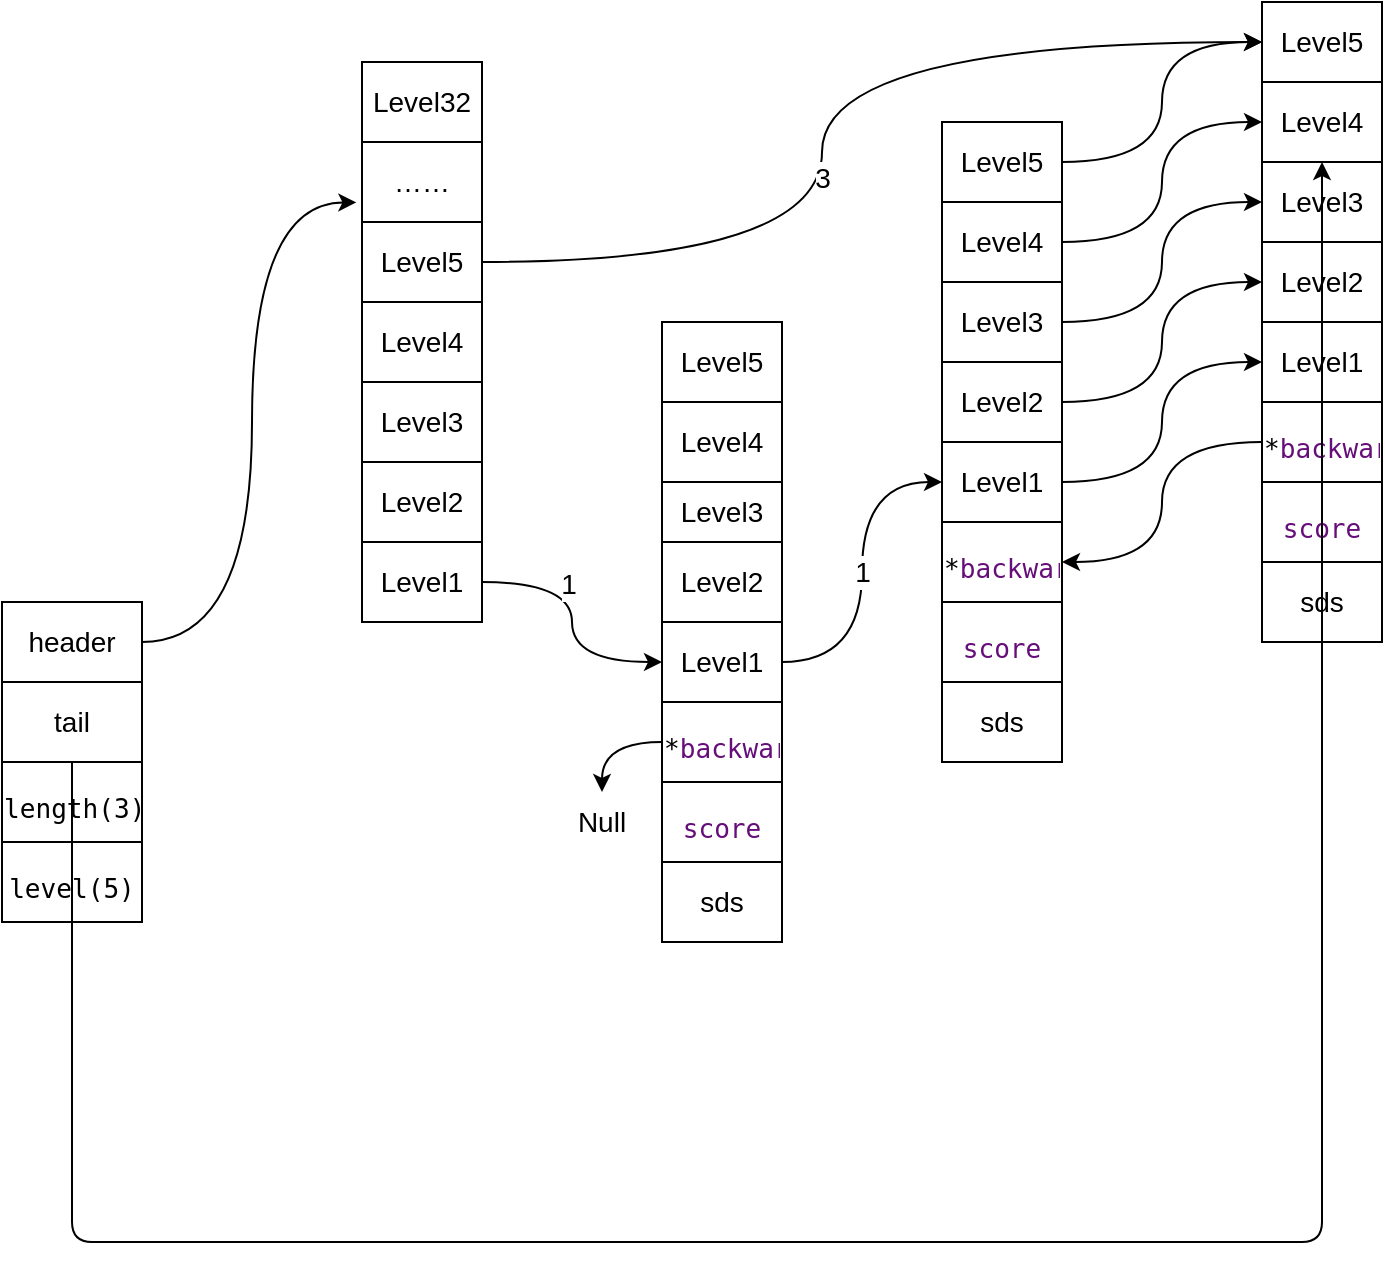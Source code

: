 <mxfile version="19.0.1" type="github">
  <diagram id="4bk-3TSJw1YxWKOTM-wk" name="第 1 页">
    <mxGraphModel dx="1038" dy="20579" grid="1" gridSize="10" guides="1" tooltips="1" connect="1" arrows="1" fold="1" page="1" pageScale="1" pageWidth="20000" pageHeight="20000" math="0" shadow="0">
      <root>
        <mxCell id="0" />
        <mxCell id="1" parent="0" />
        <mxCell id="xa0LcUNzNGY0evP8suMF-112" value="" style="shape=table;startSize=0;container=1;collapsible=0;childLayout=tableLayout;fontSize=14;fontColor=#000000;" vertex="1" parent="1">
          <mxGeometry x="60" y="150" width="70" height="160" as="geometry" />
        </mxCell>
        <mxCell id="xa0LcUNzNGY0evP8suMF-113" value="" style="shape=tableRow;horizontal=0;startSize=0;swimlaneHead=0;swimlaneBody=0;top=0;left=0;bottom=0;right=0;collapsible=0;dropTarget=0;fillColor=none;points=[[0,0.5],[1,0.5]];portConstraint=eastwest;dashed=1;fontSize=14;fontColor=#000000;" vertex="1" parent="xa0LcUNzNGY0evP8suMF-112">
          <mxGeometry width="70" height="40" as="geometry" />
        </mxCell>
        <mxCell id="xa0LcUNzNGY0evP8suMF-114" value="header" style="shape=partialRectangle;html=1;whiteSpace=wrap;connectable=0;overflow=hidden;fillColor=none;top=0;left=0;bottom=0;right=0;pointerEvents=1;dashed=1;fontSize=14;fontColor=#000000;" vertex="1" parent="xa0LcUNzNGY0evP8suMF-113">
          <mxGeometry width="70" height="40" as="geometry">
            <mxRectangle width="70" height="40" as="alternateBounds" />
          </mxGeometry>
        </mxCell>
        <mxCell id="xa0LcUNzNGY0evP8suMF-115" value="" style="shape=tableRow;horizontal=0;startSize=0;swimlaneHead=0;swimlaneBody=0;top=0;left=0;bottom=0;right=0;collapsible=0;dropTarget=0;fillColor=none;points=[[0,0.5],[1,0.5]];portConstraint=eastwest;dashed=1;fontSize=14;fontColor=#000000;" vertex="1" parent="xa0LcUNzNGY0evP8suMF-112">
          <mxGeometry y="40" width="70" height="40" as="geometry" />
        </mxCell>
        <mxCell id="xa0LcUNzNGY0evP8suMF-116" value="tail" style="shape=partialRectangle;html=1;whiteSpace=wrap;connectable=0;overflow=hidden;fillColor=none;top=0;left=0;bottom=0;right=0;pointerEvents=1;dashed=1;fontSize=14;fontColor=#000000;" vertex="1" parent="xa0LcUNzNGY0evP8suMF-115">
          <mxGeometry width="70" height="40" as="geometry">
            <mxRectangle width="70" height="40" as="alternateBounds" />
          </mxGeometry>
        </mxCell>
        <mxCell id="xa0LcUNzNGY0evP8suMF-117" value="" style="shape=tableRow;horizontal=0;startSize=0;swimlaneHead=0;swimlaneBody=0;top=0;left=0;bottom=0;right=0;collapsible=0;dropTarget=0;fillColor=none;points=[[0,0.5],[1,0.5]];portConstraint=eastwest;dashed=1;fontSize=14;fontColor=#000000;" vertex="1" parent="xa0LcUNzNGY0evP8suMF-112">
          <mxGeometry y="80" width="70" height="40" as="geometry" />
        </mxCell>
        <mxCell id="xa0LcUNzNGY0evP8suMF-118" value="&lt;pre style=&quot;background-color: rgb(255, 255, 255); font-family: &amp;quot;JetBrains Mono&amp;quot;, monospace; font-size: 9.8pt;&quot;&gt;length(3)&lt;/pre&gt;" style="shape=partialRectangle;html=1;whiteSpace=wrap;connectable=0;overflow=hidden;fillColor=none;top=0;left=0;bottom=0;right=0;pointerEvents=1;dashed=1;fontSize=14;fontColor=#000000;" vertex="1" parent="xa0LcUNzNGY0evP8suMF-117">
          <mxGeometry width="70" height="40" as="geometry">
            <mxRectangle width="70" height="40" as="alternateBounds" />
          </mxGeometry>
        </mxCell>
        <mxCell id="xa0LcUNzNGY0evP8suMF-119" value="" style="shape=tableRow;horizontal=0;startSize=0;swimlaneHead=0;swimlaneBody=0;top=0;left=0;bottom=0;right=0;collapsible=0;dropTarget=0;fillColor=none;points=[[0,0.5],[1,0.5]];portConstraint=eastwest;dashed=1;fontSize=14;fontColor=#000000;" vertex="1" parent="xa0LcUNzNGY0evP8suMF-112">
          <mxGeometry y="120" width="70" height="40" as="geometry" />
        </mxCell>
        <mxCell id="xa0LcUNzNGY0evP8suMF-120" value="&lt;pre style=&quot;background-color: rgb(255, 255, 255); font-family: &amp;quot;JetBrains Mono&amp;quot;, monospace; font-size: 9.8pt;&quot;&gt;level(5)&lt;/pre&gt;" style="shape=partialRectangle;html=1;whiteSpace=wrap;connectable=0;overflow=hidden;fillColor=none;top=0;left=0;bottom=0;right=0;pointerEvents=1;dashed=1;fontSize=14;fontColor=#000000;" vertex="1" parent="xa0LcUNzNGY0evP8suMF-119">
          <mxGeometry width="70" height="40" as="geometry">
            <mxRectangle width="70" height="40" as="alternateBounds" />
          </mxGeometry>
        </mxCell>
        <mxCell id="xa0LcUNzNGY0evP8suMF-121" value="" style="shape=table;startSize=0;container=1;collapsible=0;childLayout=tableLayout;fontSize=14;fontColor=#000000;" vertex="1" parent="1">
          <mxGeometry x="240" y="-120" width="60" height="280" as="geometry" />
        </mxCell>
        <mxCell id="xa0LcUNzNGY0evP8suMF-122" value="" style="shape=tableRow;horizontal=0;startSize=0;swimlaneHead=0;swimlaneBody=0;top=0;left=0;bottom=0;right=0;collapsible=0;dropTarget=0;fillColor=none;points=[[0,0.5],[1,0.5]];portConstraint=eastwest;fontSize=14;fontColor=#000000;" vertex="1" parent="xa0LcUNzNGY0evP8suMF-121">
          <mxGeometry width="60" height="40" as="geometry" />
        </mxCell>
        <mxCell id="xa0LcUNzNGY0evP8suMF-123" value="Level32" style="shape=partialRectangle;html=1;whiteSpace=wrap;connectable=0;overflow=hidden;fillColor=none;top=0;left=0;bottom=0;right=0;pointerEvents=1;fontSize=14;fontColor=#000000;" vertex="1" parent="xa0LcUNzNGY0evP8suMF-122">
          <mxGeometry width="60" height="40" as="geometry">
            <mxRectangle width="60" height="40" as="alternateBounds" />
          </mxGeometry>
        </mxCell>
        <mxCell id="xa0LcUNzNGY0evP8suMF-124" value="" style="shape=tableRow;horizontal=0;startSize=0;swimlaneHead=0;swimlaneBody=0;top=0;left=0;bottom=0;right=0;collapsible=0;dropTarget=0;fillColor=none;points=[[0,0.5],[1,0.5]];portConstraint=eastwest;fontSize=14;fontColor=#000000;" vertex="1" parent="xa0LcUNzNGY0evP8suMF-121">
          <mxGeometry y="40" width="60" height="40" as="geometry" />
        </mxCell>
        <mxCell id="xa0LcUNzNGY0evP8suMF-125" value="……" style="shape=partialRectangle;html=1;whiteSpace=wrap;connectable=0;overflow=hidden;fillColor=none;top=0;left=0;bottom=0;right=0;pointerEvents=1;fontSize=14;fontColor=#000000;" vertex="1" parent="xa0LcUNzNGY0evP8suMF-124">
          <mxGeometry width="60" height="40" as="geometry">
            <mxRectangle width="60" height="40" as="alternateBounds" />
          </mxGeometry>
        </mxCell>
        <mxCell id="xa0LcUNzNGY0evP8suMF-126" value="" style="shape=tableRow;horizontal=0;startSize=0;swimlaneHead=0;swimlaneBody=0;top=0;left=0;bottom=0;right=0;collapsible=0;dropTarget=0;fillColor=none;points=[[0,0.5],[1,0.5]];portConstraint=eastwest;fontSize=14;fontColor=#000000;" vertex="1" parent="xa0LcUNzNGY0evP8suMF-121">
          <mxGeometry y="80" width="60" height="40" as="geometry" />
        </mxCell>
        <mxCell id="xa0LcUNzNGY0evP8suMF-127" value="&lt;span style=&quot;&quot;&gt;Level5&lt;/span&gt;" style="shape=partialRectangle;html=1;whiteSpace=wrap;connectable=0;overflow=hidden;fillColor=none;top=0;left=0;bottom=0;right=0;pointerEvents=1;fontSize=14;fontColor=#000000;" vertex="1" parent="xa0LcUNzNGY0evP8suMF-126">
          <mxGeometry width="60" height="40" as="geometry">
            <mxRectangle width="60" height="40" as="alternateBounds" />
          </mxGeometry>
        </mxCell>
        <mxCell id="xa0LcUNzNGY0evP8suMF-128" value="" style="shape=tableRow;horizontal=0;startSize=0;swimlaneHead=0;swimlaneBody=0;top=0;left=0;bottom=0;right=0;collapsible=0;dropTarget=0;fillColor=none;points=[[0,0.5],[1,0.5]];portConstraint=eastwest;fontSize=14;fontColor=#000000;" vertex="1" parent="xa0LcUNzNGY0evP8suMF-121">
          <mxGeometry y="120" width="60" height="40" as="geometry" />
        </mxCell>
        <mxCell id="xa0LcUNzNGY0evP8suMF-129" value="Level4" style="shape=partialRectangle;html=1;whiteSpace=wrap;connectable=0;overflow=hidden;fillColor=none;top=0;left=0;bottom=0;right=0;pointerEvents=1;fontSize=14;fontColor=#000000;" vertex="1" parent="xa0LcUNzNGY0evP8suMF-128">
          <mxGeometry width="60" height="40" as="geometry">
            <mxRectangle width="60" height="40" as="alternateBounds" />
          </mxGeometry>
        </mxCell>
        <mxCell id="xa0LcUNzNGY0evP8suMF-130" value="" style="shape=tableRow;horizontal=0;startSize=0;swimlaneHead=0;swimlaneBody=0;top=0;left=0;bottom=0;right=0;collapsible=0;dropTarget=0;fillColor=none;points=[[0,0.5],[1,0.5]];portConstraint=eastwest;fontSize=14;fontColor=#000000;" vertex="1" parent="xa0LcUNzNGY0evP8suMF-121">
          <mxGeometry y="160" width="60" height="40" as="geometry" />
        </mxCell>
        <mxCell id="xa0LcUNzNGY0evP8suMF-131" value="Level3" style="shape=partialRectangle;html=1;whiteSpace=wrap;connectable=0;overflow=hidden;fillColor=none;top=0;left=0;bottom=0;right=0;pointerEvents=1;fontSize=14;fontColor=#000000;" vertex="1" parent="xa0LcUNzNGY0evP8suMF-130">
          <mxGeometry width="60" height="40" as="geometry">
            <mxRectangle width="60" height="40" as="alternateBounds" />
          </mxGeometry>
        </mxCell>
        <mxCell id="xa0LcUNzNGY0evP8suMF-132" value="" style="shape=tableRow;horizontal=0;startSize=0;swimlaneHead=0;swimlaneBody=0;top=0;left=0;bottom=0;right=0;collapsible=0;dropTarget=0;fillColor=none;points=[[0,0.5],[1,0.5]];portConstraint=eastwest;fontSize=14;fontColor=#000000;" vertex="1" parent="xa0LcUNzNGY0evP8suMF-121">
          <mxGeometry y="200" width="60" height="40" as="geometry" />
        </mxCell>
        <mxCell id="xa0LcUNzNGY0evP8suMF-133" value="Level2" style="shape=partialRectangle;html=1;whiteSpace=wrap;connectable=0;overflow=hidden;fillColor=none;top=0;left=0;bottom=0;right=0;pointerEvents=1;fontSize=14;fontColor=#000000;" vertex="1" parent="xa0LcUNzNGY0evP8suMF-132">
          <mxGeometry width="60" height="40" as="geometry">
            <mxRectangle width="60" height="40" as="alternateBounds" />
          </mxGeometry>
        </mxCell>
        <mxCell id="xa0LcUNzNGY0evP8suMF-134" value="" style="shape=tableRow;horizontal=0;startSize=0;swimlaneHead=0;swimlaneBody=0;top=0;left=0;bottom=0;right=0;collapsible=0;dropTarget=0;fillColor=none;points=[[0,0.5],[1,0.5]];portConstraint=eastwest;fontSize=14;fontColor=#000000;" vertex="1" parent="xa0LcUNzNGY0evP8suMF-121">
          <mxGeometry y="240" width="60" height="40" as="geometry" />
        </mxCell>
        <mxCell id="xa0LcUNzNGY0evP8suMF-135" value="Level1" style="shape=partialRectangle;html=1;whiteSpace=wrap;connectable=0;overflow=hidden;fillColor=none;top=0;left=0;bottom=0;right=0;pointerEvents=1;fontSize=14;fontColor=#000000;" vertex="1" parent="xa0LcUNzNGY0evP8suMF-134">
          <mxGeometry width="60" height="40" as="geometry">
            <mxRectangle width="60" height="40" as="alternateBounds" />
          </mxGeometry>
        </mxCell>
        <mxCell id="xa0LcUNzNGY0evP8suMF-196" value="" style="shape=table;startSize=0;container=1;collapsible=0;childLayout=tableLayout;fontSize=14;fontColor=#000000;" vertex="1" parent="1">
          <mxGeometry x="390" y="10" width="60" height="310" as="geometry" />
        </mxCell>
        <mxCell id="xa0LcUNzNGY0evP8suMF-201" value="" style="shape=tableRow;horizontal=0;startSize=0;swimlaneHead=0;swimlaneBody=0;top=0;left=0;bottom=0;right=0;collapsible=0;dropTarget=0;fillColor=none;points=[[0,0.5],[1,0.5]];portConstraint=eastwest;fontSize=14;fontColor=#000000;" vertex="1" parent="xa0LcUNzNGY0evP8suMF-196">
          <mxGeometry width="60" height="40" as="geometry" />
        </mxCell>
        <mxCell id="xa0LcUNzNGY0evP8suMF-202" value="&lt;span style=&quot;&quot;&gt;Level5&lt;/span&gt;" style="shape=partialRectangle;html=1;whiteSpace=wrap;connectable=0;overflow=hidden;fillColor=none;top=0;left=0;bottom=0;right=0;pointerEvents=1;fontSize=14;fontColor=#000000;" vertex="1" parent="xa0LcUNzNGY0evP8suMF-201">
          <mxGeometry width="60" height="40" as="geometry">
            <mxRectangle width="60" height="40" as="alternateBounds" />
          </mxGeometry>
        </mxCell>
        <mxCell id="xa0LcUNzNGY0evP8suMF-203" value="" style="shape=tableRow;horizontal=0;startSize=0;swimlaneHead=0;swimlaneBody=0;top=0;left=0;bottom=0;right=0;collapsible=0;dropTarget=0;fillColor=none;points=[[0,0.5],[1,0.5]];portConstraint=eastwest;fontSize=14;fontColor=#000000;" vertex="1" parent="xa0LcUNzNGY0evP8suMF-196">
          <mxGeometry y="40" width="60" height="40" as="geometry" />
        </mxCell>
        <mxCell id="xa0LcUNzNGY0evP8suMF-204" value="Level4" style="shape=partialRectangle;html=1;whiteSpace=wrap;connectable=0;overflow=hidden;fillColor=none;top=0;left=0;bottom=0;right=0;pointerEvents=1;fontSize=14;fontColor=#000000;" vertex="1" parent="xa0LcUNzNGY0evP8suMF-203">
          <mxGeometry width="60" height="40" as="geometry">
            <mxRectangle width="60" height="40" as="alternateBounds" />
          </mxGeometry>
        </mxCell>
        <mxCell id="xa0LcUNzNGY0evP8suMF-205" value="" style="shape=tableRow;horizontal=0;startSize=0;swimlaneHead=0;swimlaneBody=0;top=0;left=0;bottom=0;right=0;collapsible=0;dropTarget=0;fillColor=none;points=[[0,0.5],[1,0.5]];portConstraint=eastwest;fontSize=14;fontColor=#000000;" vertex="1" parent="xa0LcUNzNGY0evP8suMF-196">
          <mxGeometry y="80" width="60" height="30" as="geometry" />
        </mxCell>
        <mxCell id="xa0LcUNzNGY0evP8suMF-206" value="Level3" style="shape=partialRectangle;html=1;whiteSpace=wrap;connectable=0;overflow=hidden;fillColor=none;top=0;left=0;bottom=0;right=0;pointerEvents=1;fontSize=14;fontColor=#000000;" vertex="1" parent="xa0LcUNzNGY0evP8suMF-205">
          <mxGeometry width="60" height="30" as="geometry">
            <mxRectangle width="60" height="30" as="alternateBounds" />
          </mxGeometry>
        </mxCell>
        <mxCell id="xa0LcUNzNGY0evP8suMF-207" value="" style="shape=tableRow;horizontal=0;startSize=0;swimlaneHead=0;swimlaneBody=0;top=0;left=0;bottom=0;right=0;collapsible=0;dropTarget=0;fillColor=none;points=[[0,0.5],[1,0.5]];portConstraint=eastwest;fontSize=14;fontColor=#000000;" vertex="1" parent="xa0LcUNzNGY0evP8suMF-196">
          <mxGeometry y="110" width="60" height="40" as="geometry" />
        </mxCell>
        <mxCell id="xa0LcUNzNGY0evP8suMF-208" value="Level2" style="shape=partialRectangle;html=1;whiteSpace=wrap;connectable=0;overflow=hidden;fillColor=none;top=0;left=0;bottom=0;right=0;pointerEvents=1;fontSize=14;fontColor=#000000;" vertex="1" parent="xa0LcUNzNGY0evP8suMF-207">
          <mxGeometry width="60" height="40" as="geometry">
            <mxRectangle width="60" height="40" as="alternateBounds" />
          </mxGeometry>
        </mxCell>
        <mxCell id="xa0LcUNzNGY0evP8suMF-209" value="" style="shape=tableRow;horizontal=0;startSize=0;swimlaneHead=0;swimlaneBody=0;top=0;left=0;bottom=0;right=0;collapsible=0;dropTarget=0;fillColor=none;points=[[0,0.5],[1,0.5]];portConstraint=eastwest;fontSize=14;fontColor=#000000;" vertex="1" parent="xa0LcUNzNGY0evP8suMF-196">
          <mxGeometry y="150" width="60" height="40" as="geometry" />
        </mxCell>
        <mxCell id="xa0LcUNzNGY0evP8suMF-210" value="Level1" style="shape=partialRectangle;html=1;whiteSpace=wrap;connectable=0;overflow=hidden;fillColor=none;top=0;left=0;bottom=0;right=0;pointerEvents=1;fontSize=14;fontColor=#000000;" vertex="1" parent="xa0LcUNzNGY0evP8suMF-209">
          <mxGeometry width="60" height="40" as="geometry">
            <mxRectangle width="60" height="40" as="alternateBounds" />
          </mxGeometry>
        </mxCell>
        <mxCell id="xa0LcUNzNGY0evP8suMF-245" style="shape=tableRow;horizontal=0;startSize=0;swimlaneHead=0;swimlaneBody=0;top=0;left=0;bottom=0;right=0;collapsible=0;dropTarget=0;fillColor=none;points=[[0,0.5],[1,0.5]];portConstraint=eastwest;fontSize=14;fontColor=#000000;" vertex="1" parent="xa0LcUNzNGY0evP8suMF-196">
          <mxGeometry y="190" width="60" height="40" as="geometry" />
        </mxCell>
        <mxCell id="xa0LcUNzNGY0evP8suMF-246" value="&lt;pre style=&quot;background-color: rgb(255, 255, 255); font-family: &amp;quot;JetBrains Mono&amp;quot;, monospace; font-size: 9.8pt;&quot;&gt;*&lt;span style=&quot;color:#660e7a;&quot;&gt;backward&lt;/span&gt;&lt;/pre&gt;" style="shape=partialRectangle;html=1;whiteSpace=wrap;connectable=0;overflow=hidden;fillColor=none;top=0;left=0;bottom=0;right=0;pointerEvents=1;fontSize=14;fontColor=#000000;" vertex="1" parent="xa0LcUNzNGY0evP8suMF-245">
          <mxGeometry width="60" height="40" as="geometry">
            <mxRectangle width="60" height="40" as="alternateBounds" />
          </mxGeometry>
        </mxCell>
        <mxCell id="xa0LcUNzNGY0evP8suMF-243" style="shape=tableRow;horizontal=0;startSize=0;swimlaneHead=0;swimlaneBody=0;top=0;left=0;bottom=0;right=0;collapsible=0;dropTarget=0;fillColor=none;points=[[0,0.5],[1,0.5]];portConstraint=eastwest;fontSize=14;fontColor=#000000;" vertex="1" parent="xa0LcUNzNGY0evP8suMF-196">
          <mxGeometry y="230" width="60" height="40" as="geometry" />
        </mxCell>
        <mxCell id="xa0LcUNzNGY0evP8suMF-244" value="&lt;pre style=&quot;background-color: rgb(255, 255, 255); font-family: &amp;quot;JetBrains Mono&amp;quot;, monospace; font-size: 9.8pt;&quot;&gt;&lt;span style=&quot;color:#660e7a;&quot;&gt;score&lt;/span&gt;&lt;/pre&gt;" style="shape=partialRectangle;html=1;whiteSpace=wrap;connectable=0;overflow=hidden;fillColor=none;top=0;left=0;bottom=0;right=0;pointerEvents=1;fontSize=14;fontColor=#000000;" vertex="1" parent="xa0LcUNzNGY0evP8suMF-243">
          <mxGeometry width="60" height="40" as="geometry">
            <mxRectangle width="60" height="40" as="alternateBounds" />
          </mxGeometry>
        </mxCell>
        <mxCell id="xa0LcUNzNGY0evP8suMF-264" style="shape=tableRow;horizontal=0;startSize=0;swimlaneHead=0;swimlaneBody=0;top=0;left=0;bottom=0;right=0;collapsible=0;dropTarget=0;fillColor=none;points=[[0,0.5],[1,0.5]];portConstraint=eastwest;fontSize=14;fontColor=#000000;" vertex="1" parent="xa0LcUNzNGY0evP8suMF-196">
          <mxGeometry y="270" width="60" height="40" as="geometry" />
        </mxCell>
        <mxCell id="xa0LcUNzNGY0evP8suMF-265" value="sds" style="shape=partialRectangle;html=1;whiteSpace=wrap;connectable=0;overflow=hidden;fillColor=none;top=0;left=0;bottom=0;right=0;pointerEvents=1;fontSize=14;fontColor=#000000;" vertex="1" parent="xa0LcUNzNGY0evP8suMF-264">
          <mxGeometry width="60" height="40" as="geometry">
            <mxRectangle width="60" height="40" as="alternateBounds" />
          </mxGeometry>
        </mxCell>
        <mxCell id="xa0LcUNzNGY0evP8suMF-211" value="" style="shape=table;startSize=0;container=1;collapsible=0;childLayout=tableLayout;fontSize=14;fontColor=#000000;" vertex="1" parent="1">
          <mxGeometry x="530" y="-90" width="60" height="320" as="geometry" />
        </mxCell>
        <mxCell id="xa0LcUNzNGY0evP8suMF-216" value="" style="shape=tableRow;horizontal=0;startSize=0;swimlaneHead=0;swimlaneBody=0;top=0;left=0;bottom=0;right=0;collapsible=0;dropTarget=0;fillColor=none;points=[[0,0.5],[1,0.5]];portConstraint=eastwest;fontSize=14;fontColor=#000000;" vertex="1" parent="xa0LcUNzNGY0evP8suMF-211">
          <mxGeometry width="60" height="40" as="geometry" />
        </mxCell>
        <mxCell id="xa0LcUNzNGY0evP8suMF-217" value="&lt;span style=&quot;&quot;&gt;Level5&lt;/span&gt;" style="shape=partialRectangle;html=1;whiteSpace=wrap;connectable=0;overflow=hidden;fillColor=none;top=0;left=0;bottom=0;right=0;pointerEvents=1;fontSize=14;fontColor=#000000;" vertex="1" parent="xa0LcUNzNGY0evP8suMF-216">
          <mxGeometry width="60" height="40" as="geometry">
            <mxRectangle width="60" height="40" as="alternateBounds" />
          </mxGeometry>
        </mxCell>
        <mxCell id="xa0LcUNzNGY0evP8suMF-218" value="" style="shape=tableRow;horizontal=0;startSize=0;swimlaneHead=0;swimlaneBody=0;top=0;left=0;bottom=0;right=0;collapsible=0;dropTarget=0;fillColor=none;points=[[0,0.5],[1,0.5]];portConstraint=eastwest;fontSize=14;fontColor=#000000;" vertex="1" parent="xa0LcUNzNGY0evP8suMF-211">
          <mxGeometry y="40" width="60" height="40" as="geometry" />
        </mxCell>
        <mxCell id="xa0LcUNzNGY0evP8suMF-219" value="Level4" style="shape=partialRectangle;html=1;whiteSpace=wrap;connectable=0;overflow=hidden;fillColor=none;top=0;left=0;bottom=0;right=0;pointerEvents=1;fontSize=14;fontColor=#000000;" vertex="1" parent="xa0LcUNzNGY0evP8suMF-218">
          <mxGeometry width="60" height="40" as="geometry">
            <mxRectangle width="60" height="40" as="alternateBounds" />
          </mxGeometry>
        </mxCell>
        <mxCell id="xa0LcUNzNGY0evP8suMF-220" value="" style="shape=tableRow;horizontal=0;startSize=0;swimlaneHead=0;swimlaneBody=0;top=0;left=0;bottom=0;right=0;collapsible=0;dropTarget=0;fillColor=none;points=[[0,0.5],[1,0.5]];portConstraint=eastwest;fontSize=14;fontColor=#000000;" vertex="1" parent="xa0LcUNzNGY0evP8suMF-211">
          <mxGeometry y="80" width="60" height="40" as="geometry" />
        </mxCell>
        <mxCell id="xa0LcUNzNGY0evP8suMF-221" value="Level3" style="shape=partialRectangle;html=1;whiteSpace=wrap;connectable=0;overflow=hidden;fillColor=none;top=0;left=0;bottom=0;right=0;pointerEvents=1;fontSize=14;fontColor=#000000;" vertex="1" parent="xa0LcUNzNGY0evP8suMF-220">
          <mxGeometry width="60" height="40" as="geometry">
            <mxRectangle width="60" height="40" as="alternateBounds" />
          </mxGeometry>
        </mxCell>
        <mxCell id="xa0LcUNzNGY0evP8suMF-222" value="" style="shape=tableRow;horizontal=0;startSize=0;swimlaneHead=0;swimlaneBody=0;top=0;left=0;bottom=0;right=0;collapsible=0;dropTarget=0;fillColor=none;points=[[0,0.5],[1,0.5]];portConstraint=eastwest;fontSize=14;fontColor=#000000;" vertex="1" parent="xa0LcUNzNGY0evP8suMF-211">
          <mxGeometry y="120" width="60" height="40" as="geometry" />
        </mxCell>
        <mxCell id="xa0LcUNzNGY0evP8suMF-223" value="Level2" style="shape=partialRectangle;html=1;whiteSpace=wrap;connectable=0;overflow=hidden;fillColor=none;top=0;left=0;bottom=0;right=0;pointerEvents=1;fontSize=14;fontColor=#000000;" vertex="1" parent="xa0LcUNzNGY0evP8suMF-222">
          <mxGeometry width="60" height="40" as="geometry">
            <mxRectangle width="60" height="40" as="alternateBounds" />
          </mxGeometry>
        </mxCell>
        <mxCell id="xa0LcUNzNGY0evP8suMF-224" value="" style="shape=tableRow;horizontal=0;startSize=0;swimlaneHead=0;swimlaneBody=0;top=0;left=0;bottom=0;right=0;collapsible=0;dropTarget=0;fillColor=none;points=[[0,0.5],[1,0.5]];portConstraint=eastwest;fontSize=14;fontColor=#000000;" vertex="1" parent="xa0LcUNzNGY0evP8suMF-211">
          <mxGeometry y="160" width="60" height="40" as="geometry" />
        </mxCell>
        <mxCell id="xa0LcUNzNGY0evP8suMF-225" value="Level1" style="shape=partialRectangle;html=1;whiteSpace=wrap;connectable=0;overflow=hidden;fillColor=none;top=0;left=0;bottom=0;right=0;pointerEvents=1;fontSize=14;fontColor=#000000;" vertex="1" parent="xa0LcUNzNGY0evP8suMF-224">
          <mxGeometry width="60" height="40" as="geometry">
            <mxRectangle width="60" height="40" as="alternateBounds" />
          </mxGeometry>
        </mxCell>
        <mxCell id="xa0LcUNzNGY0evP8suMF-259" style="shape=tableRow;horizontal=0;startSize=0;swimlaneHead=0;swimlaneBody=0;top=0;left=0;bottom=0;right=0;collapsible=0;dropTarget=0;fillColor=none;points=[[0,0.5],[1,0.5]];portConstraint=eastwest;fontSize=14;fontColor=#000000;" vertex="1" parent="xa0LcUNzNGY0evP8suMF-211">
          <mxGeometry y="200" width="60" height="40" as="geometry" />
        </mxCell>
        <mxCell id="xa0LcUNzNGY0evP8suMF-260" value="&lt;pre style=&quot;background-color: rgb(255, 255, 255); font-family: &amp;quot;JetBrains Mono&amp;quot;, monospace; font-size: 9.8pt;&quot;&gt;*&lt;span style=&quot;color: rgb(102, 14, 122);&quot;&gt;backward&lt;/span&gt;&lt;/pre&gt;" style="shape=partialRectangle;html=1;whiteSpace=wrap;connectable=0;overflow=hidden;fillColor=none;top=0;left=0;bottom=0;right=0;pointerEvents=1;fontSize=14;fontColor=#000000;" vertex="1" parent="xa0LcUNzNGY0evP8suMF-259">
          <mxGeometry width="60" height="40" as="geometry">
            <mxRectangle width="60" height="40" as="alternateBounds" />
          </mxGeometry>
        </mxCell>
        <mxCell id="xa0LcUNzNGY0evP8suMF-261" style="shape=tableRow;horizontal=0;startSize=0;swimlaneHead=0;swimlaneBody=0;top=0;left=0;bottom=0;right=0;collapsible=0;dropTarget=0;fillColor=none;points=[[0,0.5],[1,0.5]];portConstraint=eastwest;fontSize=14;fontColor=#000000;" vertex="1" parent="xa0LcUNzNGY0evP8suMF-211">
          <mxGeometry y="240" width="60" height="40" as="geometry" />
        </mxCell>
        <mxCell id="xa0LcUNzNGY0evP8suMF-262" value="&lt;pre style=&quot;background-color: rgb(255, 255, 255); font-family: &amp;quot;JetBrains Mono&amp;quot;, monospace; font-size: 9.8pt;&quot;&gt;&lt;span style=&quot;color:#660e7a;&quot;&gt;score&lt;/span&gt;&lt;/pre&gt;" style="shape=partialRectangle;html=1;whiteSpace=wrap;connectable=0;overflow=hidden;fillColor=none;top=0;left=0;bottom=0;right=0;pointerEvents=1;fontSize=14;fontColor=#000000;" vertex="1" parent="xa0LcUNzNGY0evP8suMF-261">
          <mxGeometry width="60" height="40" as="geometry">
            <mxRectangle width="60" height="40" as="alternateBounds" />
          </mxGeometry>
        </mxCell>
        <mxCell id="xa0LcUNzNGY0evP8suMF-266" style="shape=tableRow;horizontal=0;startSize=0;swimlaneHead=0;swimlaneBody=0;top=0;left=0;bottom=0;right=0;collapsible=0;dropTarget=0;fillColor=none;points=[[0,0.5],[1,0.5]];portConstraint=eastwest;fontSize=14;fontColor=#000000;" vertex="1" parent="xa0LcUNzNGY0evP8suMF-211">
          <mxGeometry y="280" width="60" height="40" as="geometry" />
        </mxCell>
        <mxCell id="xa0LcUNzNGY0evP8suMF-267" value="&lt;span style=&quot;&quot;&gt;sds&lt;/span&gt;" style="shape=partialRectangle;html=1;whiteSpace=wrap;connectable=0;overflow=hidden;fillColor=none;top=0;left=0;bottom=0;right=0;pointerEvents=1;fontSize=14;fontColor=#000000;" vertex="1" parent="xa0LcUNzNGY0evP8suMF-266">
          <mxGeometry width="60" height="40" as="geometry">
            <mxRectangle width="60" height="40" as="alternateBounds" />
          </mxGeometry>
        </mxCell>
        <mxCell id="xa0LcUNzNGY0evP8suMF-247" style="edgeStyle=orthogonalEdgeStyle;rounded=0;orthogonalLoop=1;jettySize=auto;html=1;fontSize=14;fontColor=#000000;curved=1;" edge="1" parent="1" source="xa0LcUNzNGY0evP8suMF-245" target="xa0LcUNzNGY0evP8suMF-248">
          <mxGeometry relative="1" as="geometry">
            <mxPoint x="360" y="260" as="targetPoint" />
          </mxGeometry>
        </mxCell>
        <mxCell id="xa0LcUNzNGY0evP8suMF-248" value="Null" style="text;html=1;strokeColor=none;fillColor=none;align=center;verticalAlign=middle;whiteSpace=wrap;rounded=0;fontSize=14;fontColor=#000000;" vertex="1" parent="1">
          <mxGeometry x="330" y="245" width="60" height="30" as="geometry" />
        </mxCell>
        <mxCell id="xa0LcUNzNGY0evP8suMF-249" style="edgeStyle=orthogonalEdgeStyle;curved=1;rounded=0;orthogonalLoop=1;jettySize=auto;html=1;entryX=0;entryY=0.5;entryDx=0;entryDy=0;fontSize=14;fontColor=#000000;" edge="1" parent="1" source="xa0LcUNzNGY0evP8suMF-134" target="xa0LcUNzNGY0evP8suMF-209">
          <mxGeometry relative="1" as="geometry" />
        </mxCell>
        <mxCell id="xa0LcUNzNGY0evP8suMF-320" value="1" style="edgeLabel;html=1;align=center;verticalAlign=middle;resizable=0;points=[];fontSize=14;fontColor=#000000;" vertex="1" connectable="0" parent="xa0LcUNzNGY0evP8suMF-249">
          <mxGeometry x="-0.303" y="-2" relative="1" as="geometry">
            <mxPoint as="offset" />
          </mxGeometry>
        </mxCell>
        <mxCell id="xa0LcUNzNGY0evP8suMF-254" value="1" style="edgeStyle=orthogonalEdgeStyle;curved=1;rounded=0;orthogonalLoop=1;jettySize=auto;html=1;fontSize=14;fontColor=#000000;" edge="1" parent="1" source="xa0LcUNzNGY0evP8suMF-209" target="xa0LcUNzNGY0evP8suMF-224">
          <mxGeometry relative="1" as="geometry" />
        </mxCell>
        <mxCell id="xa0LcUNzNGY0evP8suMF-289" value="" style="shape=table;startSize=0;container=1;collapsible=0;childLayout=tableLayout;fontSize=14;fontColor=#000000;" vertex="1" parent="1">
          <mxGeometry x="690" y="-150" width="60" height="320" as="geometry" />
        </mxCell>
        <mxCell id="xa0LcUNzNGY0evP8suMF-294" value="" style="shape=tableRow;horizontal=0;startSize=0;swimlaneHead=0;swimlaneBody=0;top=0;left=0;bottom=0;right=0;collapsible=0;dropTarget=0;fillColor=none;points=[[0,0.5],[1,0.5]];portConstraint=eastwest;fontSize=14;fontColor=#000000;" vertex="1" parent="xa0LcUNzNGY0evP8suMF-289">
          <mxGeometry width="60" height="40" as="geometry" />
        </mxCell>
        <mxCell id="xa0LcUNzNGY0evP8suMF-295" value="&lt;span style=&quot;&quot;&gt;Level5&lt;/span&gt;" style="shape=partialRectangle;html=1;whiteSpace=wrap;connectable=0;overflow=hidden;fillColor=none;top=0;left=0;bottom=0;right=0;pointerEvents=1;fontSize=14;fontColor=#000000;" vertex="1" parent="xa0LcUNzNGY0evP8suMF-294">
          <mxGeometry width="60" height="40" as="geometry">
            <mxRectangle width="60" height="40" as="alternateBounds" />
          </mxGeometry>
        </mxCell>
        <mxCell id="xa0LcUNzNGY0evP8suMF-296" value="" style="shape=tableRow;horizontal=0;startSize=0;swimlaneHead=0;swimlaneBody=0;top=0;left=0;bottom=0;right=0;collapsible=0;dropTarget=0;fillColor=none;points=[[0,0.5],[1,0.5]];portConstraint=eastwest;fontSize=14;fontColor=#000000;" vertex="1" parent="xa0LcUNzNGY0evP8suMF-289">
          <mxGeometry y="40" width="60" height="40" as="geometry" />
        </mxCell>
        <mxCell id="xa0LcUNzNGY0evP8suMF-297" value="Level4" style="shape=partialRectangle;html=1;whiteSpace=wrap;connectable=0;overflow=hidden;fillColor=none;top=0;left=0;bottom=0;right=0;pointerEvents=1;fontSize=14;fontColor=#000000;" vertex="1" parent="xa0LcUNzNGY0evP8suMF-296">
          <mxGeometry width="60" height="40" as="geometry">
            <mxRectangle width="60" height="40" as="alternateBounds" />
          </mxGeometry>
        </mxCell>
        <mxCell id="xa0LcUNzNGY0evP8suMF-298" value="" style="shape=tableRow;horizontal=0;startSize=0;swimlaneHead=0;swimlaneBody=0;top=0;left=0;bottom=0;right=0;collapsible=0;dropTarget=0;fillColor=none;points=[[0,0.5],[1,0.5]];portConstraint=eastwest;fontSize=14;fontColor=#000000;" vertex="1" parent="xa0LcUNzNGY0evP8suMF-289">
          <mxGeometry y="80" width="60" height="40" as="geometry" />
        </mxCell>
        <mxCell id="xa0LcUNzNGY0evP8suMF-299" value="Level3" style="shape=partialRectangle;html=1;whiteSpace=wrap;connectable=0;overflow=hidden;fillColor=none;top=0;left=0;bottom=0;right=0;pointerEvents=1;fontSize=14;fontColor=#000000;" vertex="1" parent="xa0LcUNzNGY0evP8suMF-298">
          <mxGeometry width="60" height="40" as="geometry">
            <mxRectangle width="60" height="40" as="alternateBounds" />
          </mxGeometry>
        </mxCell>
        <mxCell id="xa0LcUNzNGY0evP8suMF-300" value="" style="shape=tableRow;horizontal=0;startSize=0;swimlaneHead=0;swimlaneBody=0;top=0;left=0;bottom=0;right=0;collapsible=0;dropTarget=0;fillColor=none;points=[[0,0.5],[1,0.5]];portConstraint=eastwest;fontSize=14;fontColor=#000000;" vertex="1" parent="xa0LcUNzNGY0evP8suMF-289">
          <mxGeometry y="120" width="60" height="40" as="geometry" />
        </mxCell>
        <mxCell id="xa0LcUNzNGY0evP8suMF-301" value="Level2" style="shape=partialRectangle;html=1;whiteSpace=wrap;connectable=0;overflow=hidden;fillColor=none;top=0;left=0;bottom=0;right=0;pointerEvents=1;fontSize=14;fontColor=#000000;" vertex="1" parent="xa0LcUNzNGY0evP8suMF-300">
          <mxGeometry width="60" height="40" as="geometry">
            <mxRectangle width="60" height="40" as="alternateBounds" />
          </mxGeometry>
        </mxCell>
        <mxCell id="xa0LcUNzNGY0evP8suMF-302" value="" style="shape=tableRow;horizontal=0;startSize=0;swimlaneHead=0;swimlaneBody=0;top=0;left=0;bottom=0;right=0;collapsible=0;dropTarget=0;fillColor=none;points=[[0,0.5],[1,0.5]];portConstraint=eastwest;fontSize=14;fontColor=#000000;" vertex="1" parent="xa0LcUNzNGY0evP8suMF-289">
          <mxGeometry y="160" width="60" height="40" as="geometry" />
        </mxCell>
        <mxCell id="xa0LcUNzNGY0evP8suMF-303" value="Level1" style="shape=partialRectangle;html=1;whiteSpace=wrap;connectable=0;overflow=hidden;fillColor=none;top=0;left=0;bottom=0;right=0;pointerEvents=1;fontSize=14;fontColor=#000000;" vertex="1" parent="xa0LcUNzNGY0evP8suMF-302">
          <mxGeometry width="60" height="40" as="geometry">
            <mxRectangle width="60" height="40" as="alternateBounds" />
          </mxGeometry>
        </mxCell>
        <mxCell id="xa0LcUNzNGY0evP8suMF-304" style="shape=tableRow;horizontal=0;startSize=0;swimlaneHead=0;swimlaneBody=0;top=0;left=0;bottom=0;right=0;collapsible=0;dropTarget=0;fillColor=none;points=[[0,0.5],[1,0.5]];portConstraint=eastwest;fontSize=14;fontColor=#000000;" vertex="1" parent="xa0LcUNzNGY0evP8suMF-289">
          <mxGeometry y="200" width="60" height="40" as="geometry" />
        </mxCell>
        <mxCell id="xa0LcUNzNGY0evP8suMF-305" value="&lt;pre style=&quot;background-color: rgb(255, 255, 255); font-family: &amp;quot;JetBrains Mono&amp;quot;, monospace; font-size: 9.8pt;&quot;&gt;*&lt;span style=&quot;color: rgb(102, 14, 122);&quot;&gt;backward&lt;/span&gt;&lt;/pre&gt;" style="shape=partialRectangle;html=1;whiteSpace=wrap;connectable=0;overflow=hidden;fillColor=none;top=0;left=0;bottom=0;right=0;pointerEvents=1;fontSize=14;fontColor=#000000;" vertex="1" parent="xa0LcUNzNGY0evP8suMF-304">
          <mxGeometry width="60" height="40" as="geometry">
            <mxRectangle width="60" height="40" as="alternateBounds" />
          </mxGeometry>
        </mxCell>
        <mxCell id="xa0LcUNzNGY0evP8suMF-306" style="shape=tableRow;horizontal=0;startSize=0;swimlaneHead=0;swimlaneBody=0;top=0;left=0;bottom=0;right=0;collapsible=0;dropTarget=0;fillColor=none;points=[[0,0.5],[1,0.5]];portConstraint=eastwest;fontSize=14;fontColor=#000000;" vertex="1" parent="xa0LcUNzNGY0evP8suMF-289">
          <mxGeometry y="240" width="60" height="40" as="geometry" />
        </mxCell>
        <mxCell id="xa0LcUNzNGY0evP8suMF-307" value="&lt;pre style=&quot;background-color: rgb(255, 255, 255); font-family: &amp;quot;JetBrains Mono&amp;quot;, monospace; font-size: 9.8pt;&quot;&gt;&lt;span style=&quot;color:#660e7a;&quot;&gt;score&lt;/span&gt;&lt;/pre&gt;" style="shape=partialRectangle;html=1;whiteSpace=wrap;connectable=0;overflow=hidden;fillColor=none;top=0;left=0;bottom=0;right=0;pointerEvents=1;fontSize=14;fontColor=#000000;" vertex="1" parent="xa0LcUNzNGY0evP8suMF-306">
          <mxGeometry width="60" height="40" as="geometry">
            <mxRectangle width="60" height="40" as="alternateBounds" />
          </mxGeometry>
        </mxCell>
        <mxCell id="xa0LcUNzNGY0evP8suMF-308" style="shape=tableRow;horizontal=0;startSize=0;swimlaneHead=0;swimlaneBody=0;top=0;left=0;bottom=0;right=0;collapsible=0;dropTarget=0;fillColor=none;points=[[0,0.5],[1,0.5]];portConstraint=eastwest;fontSize=14;fontColor=#000000;" vertex="1" parent="xa0LcUNzNGY0evP8suMF-289">
          <mxGeometry y="280" width="60" height="40" as="geometry" />
        </mxCell>
        <mxCell id="xa0LcUNzNGY0evP8suMF-309" value="&lt;span style=&quot;&quot;&gt;sds&lt;/span&gt;" style="shape=partialRectangle;html=1;whiteSpace=wrap;connectable=0;overflow=hidden;fillColor=none;top=0;left=0;bottom=0;right=0;pointerEvents=1;fontSize=14;fontColor=#000000;" vertex="1" parent="xa0LcUNzNGY0evP8suMF-308">
          <mxGeometry width="60" height="40" as="geometry">
            <mxRectangle width="60" height="40" as="alternateBounds" />
          </mxGeometry>
        </mxCell>
        <mxCell id="xa0LcUNzNGY0evP8suMF-310" style="edgeStyle=orthogonalEdgeStyle;curved=1;rounded=0;orthogonalLoop=1;jettySize=auto;html=1;fontSize=14;fontColor=#000000;" edge="1" parent="1" target="xa0LcUNzNGY0evP8suMF-302" source="xa0LcUNzNGY0evP8suMF-224">
          <mxGeometry relative="1" as="geometry">
            <mxPoint x="760" y="240" as="sourcePoint" />
          </mxGeometry>
        </mxCell>
        <mxCell id="xa0LcUNzNGY0evP8suMF-311" style="edgeStyle=orthogonalEdgeStyle;curved=1;rounded=0;orthogonalLoop=1;jettySize=auto;html=1;fontSize=14;fontColor=#000000;" edge="1" parent="1" target="xa0LcUNzNGY0evP8suMF-300" source="xa0LcUNzNGY0evP8suMF-222">
          <mxGeometry relative="1" as="geometry">
            <mxPoint x="760" y="200" as="sourcePoint" />
          </mxGeometry>
        </mxCell>
        <mxCell id="xa0LcUNzNGY0evP8suMF-312" style="edgeStyle=orthogonalEdgeStyle;curved=1;rounded=0;orthogonalLoop=1;jettySize=auto;html=1;fontSize=14;fontColor=#000000;" edge="1" parent="1" target="xa0LcUNzNGY0evP8suMF-298" source="xa0LcUNzNGY0evP8suMF-220">
          <mxGeometry relative="1" as="geometry">
            <mxPoint x="760" y="160" as="sourcePoint" />
          </mxGeometry>
        </mxCell>
        <mxCell id="xa0LcUNzNGY0evP8suMF-313" style="edgeStyle=orthogonalEdgeStyle;curved=1;rounded=0;orthogonalLoop=1;jettySize=auto;html=1;fontSize=14;fontColor=#000000;" edge="1" parent="1" target="xa0LcUNzNGY0evP8suMF-296" source="xa0LcUNzNGY0evP8suMF-218">
          <mxGeometry relative="1" as="geometry">
            <mxPoint x="760" y="120" as="sourcePoint" />
          </mxGeometry>
        </mxCell>
        <mxCell id="xa0LcUNzNGY0evP8suMF-314" style="edgeStyle=orthogonalEdgeStyle;curved=1;rounded=0;orthogonalLoop=1;jettySize=auto;html=1;fontSize=14;fontColor=#000000;" edge="1" parent="1" target="xa0LcUNzNGY0evP8suMF-294" source="xa0LcUNzNGY0evP8suMF-216">
          <mxGeometry relative="1" as="geometry">
            <mxPoint x="760" y="80" as="sourcePoint" />
          </mxGeometry>
        </mxCell>
        <mxCell id="xa0LcUNzNGY0evP8suMF-315" style="edgeStyle=orthogonalEdgeStyle;curved=1;rounded=0;orthogonalLoop=1;jettySize=auto;html=1;fontSize=14;fontColor=#000000;" edge="1" parent="1" source="xa0LcUNzNGY0evP8suMF-304" target="xa0LcUNzNGY0evP8suMF-259">
          <mxGeometry relative="1" as="geometry">
            <mxPoint x="760" y="280" as="targetPoint" />
          </mxGeometry>
        </mxCell>
        <mxCell id="xa0LcUNzNGY0evP8suMF-316" style="edgeStyle=orthogonalEdgeStyle;curved=1;rounded=0;orthogonalLoop=1;jettySize=auto;html=1;entryX=-0.047;entryY=0.755;entryDx=0;entryDy=0;entryPerimeter=0;fontSize=14;fontColor=#000000;" edge="1" parent="1" source="xa0LcUNzNGY0evP8suMF-113" target="xa0LcUNzNGY0evP8suMF-124">
          <mxGeometry relative="1" as="geometry" />
        </mxCell>
        <mxCell id="xa0LcUNzNGY0evP8suMF-319" style="edgeStyle=elbowEdgeStyle;rounded=1;orthogonalLoop=1;jettySize=auto;html=1;fontSize=14;fontColor=#000000;elbow=vertical;" edge="1" parent="1" source="xa0LcUNzNGY0evP8suMF-115">
          <mxGeometry relative="1" as="geometry">
            <mxPoint x="720" y="-70" as="targetPoint" />
            <Array as="points">
              <mxPoint x="420" y="470" />
            </Array>
          </mxGeometry>
        </mxCell>
        <mxCell id="xa0LcUNzNGY0evP8suMF-324" style="edgeStyle=orthogonalEdgeStyle;curved=1;rounded=1;orthogonalLoop=1;jettySize=auto;html=1;fontSize=14;fontColor=#000000;elbow=vertical;" edge="1" parent="1" source="xa0LcUNzNGY0evP8suMF-126" target="xa0LcUNzNGY0evP8suMF-294">
          <mxGeometry relative="1" as="geometry">
            <Array as="points">
              <mxPoint x="470" y="-20" />
              <mxPoint x="470" y="-130" />
            </Array>
          </mxGeometry>
        </mxCell>
        <mxCell id="xa0LcUNzNGY0evP8suMF-325" value="3" style="edgeLabel;html=1;align=center;verticalAlign=middle;resizable=0;points=[];fontSize=14;fontColor=#000000;" vertex="1" connectable="0" parent="xa0LcUNzNGY0evP8suMF-324">
          <mxGeometry x="-0.151" relative="1" as="geometry">
            <mxPoint as="offset" />
          </mxGeometry>
        </mxCell>
      </root>
    </mxGraphModel>
  </diagram>
</mxfile>
